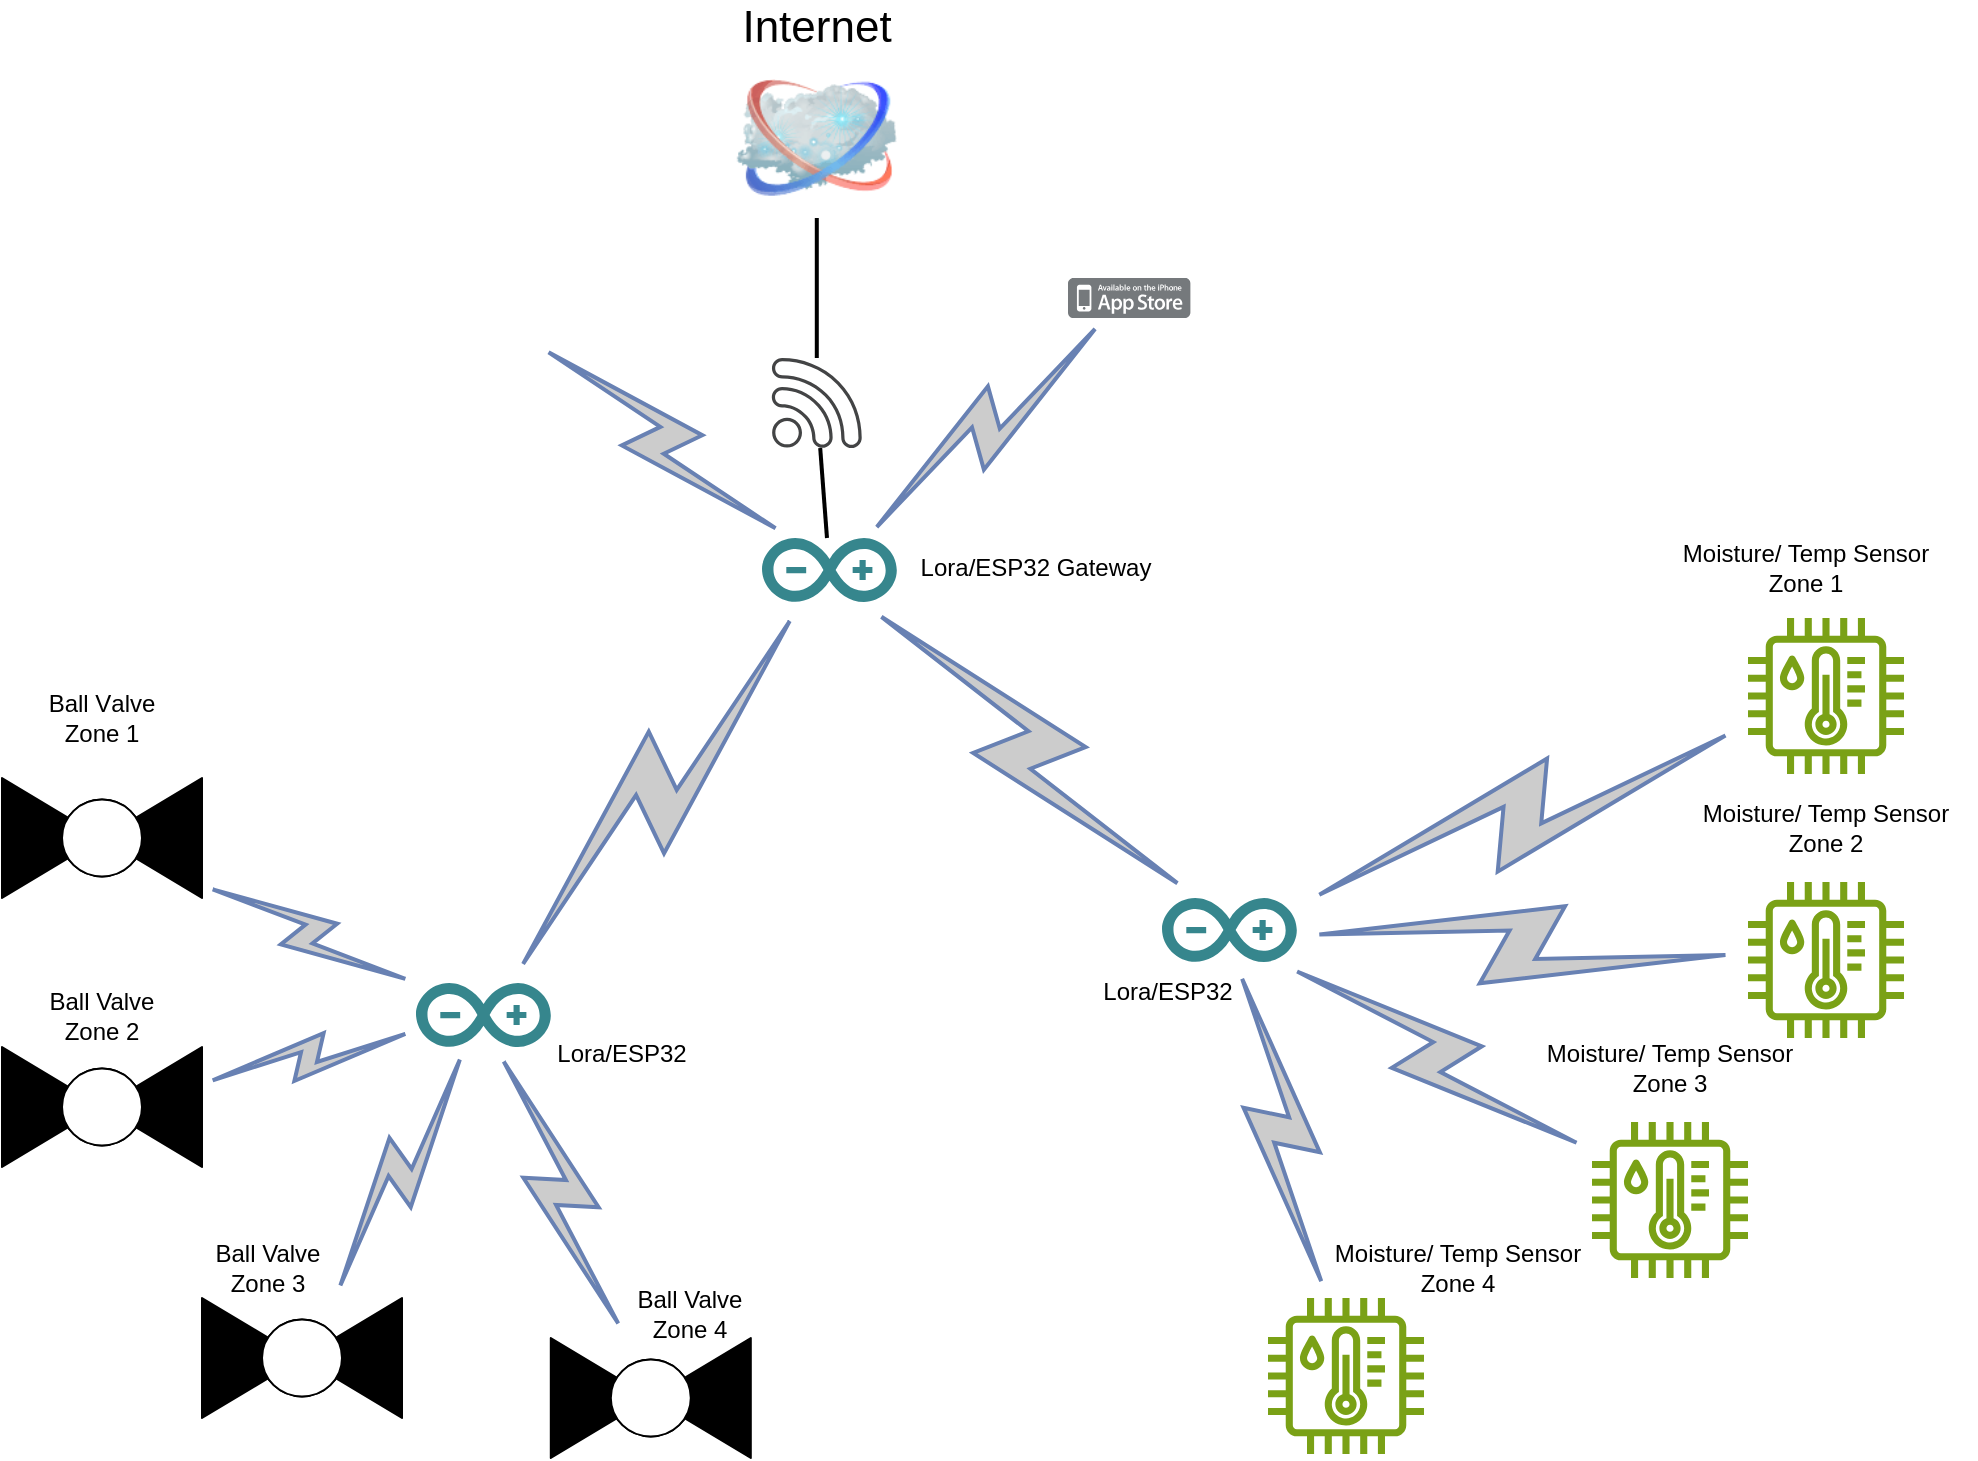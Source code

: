 <mxfile version="24.6.4" type="github">
  <diagram name="Page-1" id="55a83fd1-7818-8e21-69c5-c3457e3827bb">
    <mxGraphModel dx="2074" dy="1132" grid="1" gridSize="10" guides="1" tooltips="1" connect="1" arrows="1" fold="1" page="1" pageScale="1" pageWidth="1100" pageHeight="850" background="none" math="0" shadow="0">
      <root>
        <mxCell id="0" />
        <mxCell id="1" parent="0" />
        <mxCell id="69ecfefc5c41e42c-2" value="Internet" style="image;html=1;labelBackgroundColor=#ffffff;image=img/lib/clip_art/networking/Cloud_128x128.png;rounded=1;shadow=0;comic=0;strokeWidth=2;fontSize=22;labelPosition=center;verticalLabelPosition=top;align=center;verticalAlign=bottom;" parent="1" vertex="1">
          <mxGeometry x="464.4" y="80" width="80" height="80" as="geometry" />
        </mxCell>
        <mxCell id="69ecfefc5c41e42c-19" style="edgeStyle=none;rounded=0;html=1;labelBackgroundColor=none;endArrow=none;strokeWidth=2;fontFamily=Verdana;fontSize=22" parent="1" source="Iyt7lewTMl7ZF7CY6FgI-37" target="69ecfefc5c41e42c-2" edge="1">
          <mxGeometry relative="1" as="geometry">
            <mxPoint x="510" y="290" as="sourcePoint" />
          </mxGeometry>
        </mxCell>
        <mxCell id="69ecfefc5c41e42c-13" value="" style="html=1;fillColor=#CCCCCC;strokeColor=#6881B3;gradientColor=none;gradientDirection=north;strokeWidth=2;shape=mxgraph.networks.comm_link_edge;html=1;labelBackgroundColor=none;endArrow=none;fontFamily=Verdana;fontSize=22;fontColor=#000000;" parent="1" source="Iyt7lewTMl7ZF7CY6FgI-2" target="Iyt7lewTMl7ZF7CY6FgI-1" edge="1">
          <mxGeometry width="100" height="100" relative="1" as="geometry">
            <mxPoint x="211.49" y="742.5" as="sourcePoint" />
            <mxPoint x="312.51" y="577.5" as="targetPoint" />
          </mxGeometry>
        </mxCell>
        <mxCell id="69ecfefc5c41e42c-14" value="" style="html=1;fillColor=#CCCCCC;strokeColor=#6881B3;gradientColor=none;gradientDirection=north;strokeWidth=2;shape=mxgraph.networks.comm_link_edge;html=1;labelBackgroundColor=none;endArrow=none;fontFamily=Verdana;fontSize=22;fontColor=#000000;" parent="1" source="Iyt7lewTMl7ZF7CY6FgI-3" target="Iyt7lewTMl7ZF7CY6FgI-1" edge="1">
          <mxGeometry width="100" height="100" relative="1" as="geometry">
            <mxPoint x="361.894" y="732.5" as="sourcePoint" />
            <mxPoint x="342.106" y="577.5" as="targetPoint" />
          </mxGeometry>
        </mxCell>
        <mxCell id="69ecfefc5c41e42c-15" value="" style="html=1;fillColor=#CCCCCC;strokeColor=#6881B3;gradientColor=none;gradientDirection=north;strokeWidth=2;shape=mxgraph.networks.comm_link_edge;html=1;labelBackgroundColor=none;endArrow=none;fontFamily=Verdana;fontSize=22;fontColor=#000000;" parent="1" source="Iyt7lewTMl7ZF7CY6FgI-4" target="Iyt7lewTMl7ZF7CY6FgI-1" edge="1">
          <mxGeometry width="100" height="100" relative="1" as="geometry">
            <mxPoint x="557" y="710.962" as="sourcePoint" />
            <mxPoint x="377" y="569.038" as="targetPoint" />
          </mxGeometry>
        </mxCell>
        <mxCell id="69ecfefc5c41e42c-16" value="" style="html=1;fillColor=#CCCCCC;strokeColor=#6881B3;gradientColor=none;gradientDirection=north;strokeWidth=2;shape=mxgraph.networks.comm_link_edge;html=1;labelBackgroundColor=none;endArrow=none;fontFamily=Verdana;fontSize=22;fontColor=#000000;" parent="1" source="Iyt7lewTMl7ZF7CY6FgI-5" target="Iyt7lewTMl7ZF7CY6FgI-1" edge="1">
          <mxGeometry width="100" height="100" relative="1" as="geometry">
            <mxPoint x="627" y="612.197" as="sourcePoint" />
            <mxPoint x="377" y="547.803" as="targetPoint" />
          </mxGeometry>
        </mxCell>
        <mxCell id="Iyt7lewTMl7ZF7CY6FgI-1" value="" style="dashed=0;outlineConnect=0;html=1;align=center;labelPosition=center;verticalLabelPosition=bottom;verticalAlign=top;shape=mxgraph.weblogos.arduino;fillColor=#36868D;strokeColor=none" vertex="1" parent="1">
          <mxGeometry x="304" y="542.5" width="67.4" height="32" as="geometry" />
        </mxCell>
        <mxCell id="Iyt7lewTMl7ZF7CY6FgI-2" value="" style="verticalLabelPosition=bottom;align=center;html=1;verticalAlign=top;pointerEvents=1;dashed=0;shape=mxgraph.pid2valves.valve;valveType=ball;defState=closed" vertex="1" parent="1">
          <mxGeometry x="97" y="440" width="100" height="60" as="geometry" />
        </mxCell>
        <mxCell id="Iyt7lewTMl7ZF7CY6FgI-3" value="" style="verticalLabelPosition=bottom;align=center;html=1;verticalAlign=top;pointerEvents=1;dashed=0;shape=mxgraph.pid2valves.valve;valveType=ball;defState=closed" vertex="1" parent="1">
          <mxGeometry x="97" y="574.5" width="100" height="60" as="geometry" />
        </mxCell>
        <mxCell id="Iyt7lewTMl7ZF7CY6FgI-4" value="" style="verticalLabelPosition=bottom;align=center;html=1;verticalAlign=top;pointerEvents=1;dashed=0;shape=mxgraph.pid2valves.valve;valveType=ball;defState=closed" vertex="1" parent="1">
          <mxGeometry x="197" y="700" width="100" height="60" as="geometry" />
        </mxCell>
        <mxCell id="Iyt7lewTMl7ZF7CY6FgI-5" value="" style="verticalLabelPosition=bottom;align=center;html=1;verticalAlign=top;pointerEvents=1;dashed=0;shape=mxgraph.pid2valves.valve;valveType=ball;defState=closed" vertex="1" parent="1">
          <mxGeometry x="371.4" y="720" width="100" height="60" as="geometry" />
        </mxCell>
        <mxCell id="Iyt7lewTMl7ZF7CY6FgI-6" value="" style="dashed=0;outlineConnect=0;html=1;align=center;labelPosition=center;verticalLabelPosition=bottom;verticalAlign=top;shape=mxgraph.weblogos.arduino;fillColor=#36868D;strokeColor=none" vertex="1" parent="1">
          <mxGeometry x="477" y="320" width="67.4" height="32" as="geometry" />
        </mxCell>
        <mxCell id="Iyt7lewTMl7ZF7CY6FgI-7" value="" style="dashed=0;outlineConnect=0;html=1;align=center;labelPosition=center;verticalLabelPosition=bottom;verticalAlign=top;shape=mxgraph.weblogos.app_store_iphone;fillColor=#75797C;strokeColor=none" vertex="1" parent="1">
          <mxGeometry x="630" y="190" width="61.2" height="20" as="geometry" />
        </mxCell>
        <mxCell id="Iyt7lewTMl7ZF7CY6FgI-8" value="" style="html=1;fillColor=#CCCCCC;strokeColor=#6881B3;gradientColor=none;gradientDirection=north;strokeWidth=2;shape=mxgraph.networks.comm_link_edge;html=1;labelBackgroundColor=none;endArrow=none;fontFamily=Verdana;fontSize=22;fontColor=#000000;" edge="1" parent="1" source="Iyt7lewTMl7ZF7CY6FgI-7" target="Iyt7lewTMl7ZF7CY6FgI-6">
          <mxGeometry width="100" height="100" relative="1" as="geometry">
            <mxPoint x="680" y="320" as="sourcePoint" />
            <mxPoint x="430" y="255.606" as="targetPoint" />
          </mxGeometry>
        </mxCell>
        <mxCell id="Iyt7lewTMl7ZF7CY6FgI-9" value="" style="shape=image;html=1;verticalAlign=top;verticalLabelPosition=bottom;labelBackgroundColor=#ffffff;imageAspect=0;aspect=fixed;image=https://cdn2.iconfinder.com/data/icons/weather-color-2/500/weather-32-128.png" vertex="1" parent="1">
          <mxGeometry x="260" y="130" width="104" height="104" as="geometry" />
        </mxCell>
        <mxCell id="Iyt7lewTMl7ZF7CY6FgI-10" value="" style="html=1;fillColor=#CCCCCC;strokeColor=#6881B3;gradientColor=none;gradientDirection=north;strokeWidth=2;shape=mxgraph.networks.comm_link_edge;html=1;labelBackgroundColor=none;endArrow=none;fontFamily=Verdana;fontSize=22;fontColor=#000000;" edge="1" parent="1" source="Iyt7lewTMl7ZF7CY6FgI-9" target="Iyt7lewTMl7ZF7CY6FgI-6">
          <mxGeometry width="100" height="100" relative="1" as="geometry">
            <mxPoint x="350" y="330" as="sourcePoint" />
            <mxPoint x="267" y="410" as="targetPoint" />
          </mxGeometry>
        </mxCell>
        <mxCell id="Iyt7lewTMl7ZF7CY6FgI-11" value="" style="dashed=0;outlineConnect=0;html=1;align=center;labelPosition=center;verticalLabelPosition=bottom;verticalAlign=top;shape=mxgraph.weblogos.arduino;fillColor=#36868D;strokeColor=none" vertex="1" parent="1">
          <mxGeometry x="677" y="500" width="67.4" height="32" as="geometry" />
        </mxCell>
        <mxCell id="Iyt7lewTMl7ZF7CY6FgI-12" value="" style="html=1;fillColor=#CCCCCC;strokeColor=#6881B3;gradientColor=none;gradientDirection=north;strokeWidth=2;shape=mxgraph.networks.comm_link_edge;html=1;labelBackgroundColor=none;endArrow=none;fontFamily=Verdana;fontSize=22;fontColor=#000000;" edge="1" parent="1" source="Iyt7lewTMl7ZF7CY6FgI-20" target="Iyt7lewTMl7ZF7CY6FgI-11">
          <mxGeometry width="100" height="100" relative="1" as="geometry">
            <mxPoint x="900" y="650" as="sourcePoint" />
            <mxPoint x="714" y="400" as="targetPoint" />
          </mxGeometry>
        </mxCell>
        <mxCell id="Iyt7lewTMl7ZF7CY6FgI-14" value="" style="html=1;fillColor=#CCCCCC;strokeColor=#6881B3;gradientColor=none;gradientDirection=north;strokeWidth=2;shape=mxgraph.networks.comm_link_edge;html=1;labelBackgroundColor=none;endArrow=none;fontFamily=Verdana;fontSize=22;fontColor=#000000;" edge="1" parent="1" source="Iyt7lewTMl7ZF7CY6FgI-19" target="Iyt7lewTMl7ZF7CY6FgI-11">
          <mxGeometry width="100" height="100" relative="1" as="geometry">
            <mxPoint x="980" y="530" as="sourcePoint" />
            <mxPoint x="810" y="350" as="targetPoint" />
          </mxGeometry>
        </mxCell>
        <mxCell id="Iyt7lewTMl7ZF7CY6FgI-15" value="" style="html=1;fillColor=#CCCCCC;strokeColor=#6881B3;gradientColor=none;gradientDirection=north;strokeWidth=2;shape=mxgraph.networks.comm_link_edge;html=1;labelBackgroundColor=none;endArrow=none;fontFamily=Verdana;fontSize=22;fontColor=#000000;" edge="1" parent="1" source="Iyt7lewTMl7ZF7CY6FgI-18" target="Iyt7lewTMl7ZF7CY6FgI-11">
          <mxGeometry width="100" height="100" relative="1" as="geometry">
            <mxPoint x="960" y="416.557" as="sourcePoint" />
            <mxPoint x="744.4" y="494.999" as="targetPoint" />
          </mxGeometry>
        </mxCell>
        <mxCell id="Iyt7lewTMl7ZF7CY6FgI-16" value="" style="html=1;fillColor=#CCCCCC;strokeColor=#6881B3;gradientColor=none;gradientDirection=north;strokeWidth=2;shape=mxgraph.networks.comm_link_edge;html=1;labelBackgroundColor=none;endArrow=none;fontFamily=Verdana;fontSize=22;fontColor=#000000;" edge="1" parent="1" source="Iyt7lewTMl7ZF7CY6FgI-21" target="Iyt7lewTMl7ZF7CY6FgI-11">
          <mxGeometry width="100" height="100" relative="1" as="geometry">
            <mxPoint x="680" y="700" as="sourcePoint" />
            <mxPoint x="830" y="452" as="targetPoint" />
          </mxGeometry>
        </mxCell>
        <mxCell id="Iyt7lewTMl7ZF7CY6FgI-18" value="" style="sketch=0;outlineConnect=0;fontColor=#232F3E;gradientColor=none;fillColor=#7AA116;strokeColor=none;dashed=0;verticalLabelPosition=bottom;verticalAlign=top;align=center;html=1;fontSize=12;fontStyle=0;aspect=fixed;pointerEvents=1;shape=mxgraph.aws4.iot_thing_temperature_humidity_sensor;" vertex="1" parent="1">
          <mxGeometry x="970" y="360" width="78" height="78" as="geometry" />
        </mxCell>
        <mxCell id="Iyt7lewTMl7ZF7CY6FgI-19" value="" style="sketch=0;outlineConnect=0;fontColor=#232F3E;gradientColor=none;fillColor=#7AA116;strokeColor=none;dashed=0;verticalLabelPosition=bottom;verticalAlign=top;align=center;html=1;fontSize=12;fontStyle=0;aspect=fixed;pointerEvents=1;shape=mxgraph.aws4.iot_thing_temperature_humidity_sensor;" vertex="1" parent="1">
          <mxGeometry x="970" y="492" width="78" height="78" as="geometry" />
        </mxCell>
        <mxCell id="Iyt7lewTMl7ZF7CY6FgI-20" value="" style="sketch=0;outlineConnect=0;fontColor=#232F3E;gradientColor=none;fillColor=#7AA116;strokeColor=none;dashed=0;verticalLabelPosition=bottom;verticalAlign=top;align=center;html=1;fontSize=12;fontStyle=0;aspect=fixed;pointerEvents=1;shape=mxgraph.aws4.iot_thing_temperature_humidity_sensor;" vertex="1" parent="1">
          <mxGeometry x="892" y="612" width="78" height="78" as="geometry" />
        </mxCell>
        <mxCell id="Iyt7lewTMl7ZF7CY6FgI-21" value="" style="sketch=0;outlineConnect=0;fontColor=#232F3E;gradientColor=none;fillColor=#7AA116;strokeColor=none;dashed=0;verticalLabelPosition=bottom;verticalAlign=top;align=center;html=1;fontSize=12;fontStyle=0;aspect=fixed;pointerEvents=1;shape=mxgraph.aws4.iot_thing_temperature_humidity_sensor;" vertex="1" parent="1">
          <mxGeometry x="730" y="700" width="78" height="78" as="geometry" />
        </mxCell>
        <mxCell id="Iyt7lewTMl7ZF7CY6FgI-23" value="" style="html=1;fillColor=#CCCCCC;strokeColor=#6881B3;gradientColor=none;gradientDirection=north;strokeWidth=2;shape=mxgraph.networks.comm_link_edge;html=1;labelBackgroundColor=none;endArrow=none;fontFamily=Verdana;fontSize=22;fontColor=#000000;" edge="1" parent="1" source="Iyt7lewTMl7ZF7CY6FgI-6" target="Iyt7lewTMl7ZF7CY6FgI-1">
          <mxGeometry width="100" height="100" relative="1" as="geometry">
            <mxPoint x="636" y="412" as="sourcePoint" />
            <mxPoint x="420" y="498" as="targetPoint" />
          </mxGeometry>
        </mxCell>
        <mxCell id="Iyt7lewTMl7ZF7CY6FgI-24" value="" style="html=1;fillColor=#CCCCCC;strokeColor=#6881B3;gradientColor=none;gradientDirection=north;strokeWidth=2;shape=mxgraph.networks.comm_link_edge;html=1;labelBackgroundColor=none;endArrow=none;fontFamily=Verdana;fontSize=22;fontColor=#000000;" edge="1" parent="1" source="Iyt7lewTMl7ZF7CY6FgI-6" target="Iyt7lewTMl7ZF7CY6FgI-11">
          <mxGeometry width="100" height="100" relative="1" as="geometry">
            <mxPoint x="693" y="370" as="sourcePoint" />
            <mxPoint x="477" y="456" as="targetPoint" />
          </mxGeometry>
        </mxCell>
        <mxCell id="Iyt7lewTMl7ZF7CY6FgI-25" value="Moisture/ Temp Sensor Zone 1" style="text;strokeColor=none;align=center;fillColor=none;html=1;verticalAlign=middle;whiteSpace=wrap;rounded=0;" vertex="1" parent="1">
          <mxGeometry x="924" y="320" width="150" height="30" as="geometry" />
        </mxCell>
        <mxCell id="Iyt7lewTMl7ZF7CY6FgI-26" value="Moisture/ Temp Sensor Zone 2" style="text;strokeColor=none;align=center;fillColor=none;html=1;verticalAlign=middle;whiteSpace=wrap;rounded=0;" vertex="1" parent="1">
          <mxGeometry x="934" y="450" width="150" height="30" as="geometry" />
        </mxCell>
        <mxCell id="Iyt7lewTMl7ZF7CY6FgI-27" value="Moisture/ Temp Sensor Zone 3" style="text;strokeColor=none;align=center;fillColor=none;html=1;verticalAlign=middle;whiteSpace=wrap;rounded=0;" vertex="1" parent="1">
          <mxGeometry x="856" y="570" width="150" height="30" as="geometry" />
        </mxCell>
        <mxCell id="Iyt7lewTMl7ZF7CY6FgI-28" value="Moisture/ Temp Sensor Zone 4" style="text;strokeColor=none;align=center;fillColor=none;html=1;verticalAlign=middle;whiteSpace=wrap;rounded=0;" vertex="1" parent="1">
          <mxGeometry x="750" y="670" width="150" height="30" as="geometry" />
        </mxCell>
        <mxCell id="Iyt7lewTMl7ZF7CY6FgI-29" value="Ball V&lt;span style=&quot;color: rgba(0, 0, 0, 0); font-family: monospace; font-size: 0px; text-align: start; text-wrap: nowrap;&quot;&gt;%3CmxGraphModel%3E%3Croot%3E%3CmxCell%20id%3D%220%22%2F%3E%3CmxCell%20id%3D%221%22%20parent%3D%220%22%2F%3E%3CmxCell%20id%3D%222%22%20value%3D%22Lora%2FESP32%22%20style%3D%22text%3BstrokeColor%3Dnone%3Balign%3Dcenter%3BfillColor%3Dnone%3Bhtml%3D1%3BverticalAlign%3Dmiddle%3BwhiteSpace%3Dwrap%3Brounded%3D0%3B%22%20vertex%3D%221%22%20parent%3D%221%22%3E%3CmxGeometry%20x%3D%22520%22%20y%3D%22522%22%20width%3D%22140%22%20height%3D%2230%22%20as%3D%22geometry%22%2F%3E%3C%2FmxCell%3E%3C%2Froot%3E%3C%2FmxGraphModel%3EV&lt;/span&gt;alve Zone 1" style="text;strokeColor=none;align=center;fillColor=none;html=1;verticalAlign=middle;whiteSpace=wrap;rounded=0;" vertex="1" parent="1">
          <mxGeometry x="117" y="395" width="60" height="30" as="geometry" />
        </mxCell>
        <mxCell id="Iyt7lewTMl7ZF7CY6FgI-30" value="Ball Valve Zone 2" style="text;strokeColor=none;align=center;fillColor=none;html=1;verticalAlign=middle;whiteSpace=wrap;rounded=0;" vertex="1" parent="1">
          <mxGeometry x="117" y="543.5" width="60" height="30" as="geometry" />
        </mxCell>
        <mxCell id="Iyt7lewTMl7ZF7CY6FgI-31" value="Ball Valve Zone 3" style="text;strokeColor=none;align=center;fillColor=none;html=1;verticalAlign=middle;whiteSpace=wrap;rounded=0;" vertex="1" parent="1">
          <mxGeometry x="200" y="670" width="60" height="30" as="geometry" />
        </mxCell>
        <mxCell id="Iyt7lewTMl7ZF7CY6FgI-32" value="Ball Valve Zone 4" style="text;strokeColor=none;align=center;fillColor=none;html=1;verticalAlign=middle;whiteSpace=wrap;rounded=0;" vertex="1" parent="1">
          <mxGeometry x="411.4" y="692.5" width="60" height="30" as="geometry" />
        </mxCell>
        <mxCell id="Iyt7lewTMl7ZF7CY6FgI-33" value="Lora/ESP32 Gateway" style="text;strokeColor=none;align=center;fillColor=none;html=1;verticalAlign=middle;whiteSpace=wrap;rounded=0;" vertex="1" parent="1">
          <mxGeometry x="544.4" y="320" width="140" height="30" as="geometry" />
        </mxCell>
        <mxCell id="Iyt7lewTMl7ZF7CY6FgI-34" value="Lora/ESP32" style="text;strokeColor=none;align=center;fillColor=none;html=1;verticalAlign=middle;whiteSpace=wrap;rounded=0;" vertex="1" parent="1">
          <mxGeometry x="610" y="532" width="140" height="30" as="geometry" />
        </mxCell>
        <mxCell id="Iyt7lewTMl7ZF7CY6FgI-35" value="Lora/ESP32" style="text;strokeColor=none;align=center;fillColor=none;html=1;verticalAlign=middle;whiteSpace=wrap;rounded=0;" vertex="1" parent="1">
          <mxGeometry x="337" y="562.5" width="140" height="30" as="geometry" />
        </mxCell>
        <mxCell id="Iyt7lewTMl7ZF7CY6FgI-36" value="" style="edgeStyle=none;rounded=0;html=1;labelBackgroundColor=none;endArrow=none;strokeWidth=2;fontFamily=Verdana;fontSize=22" edge="1" parent="1" source="Iyt7lewTMl7ZF7CY6FgI-6" target="Iyt7lewTMl7ZF7CY6FgI-37">
          <mxGeometry relative="1" as="geometry">
            <mxPoint x="510" y="310" as="sourcePoint" />
            <mxPoint x="506" y="190" as="targetPoint" />
          </mxGeometry>
        </mxCell>
        <mxCell id="Iyt7lewTMl7ZF7CY6FgI-37" value="" style="sketch=0;pointerEvents=1;shadow=0;dashed=0;html=1;strokeColor=none;fillColor=#434445;aspect=fixed;labelPosition=center;verticalLabelPosition=bottom;verticalAlign=top;align=center;outlineConnect=0;shape=mxgraph.vvd.wi_fi;" vertex="1" parent="1">
          <mxGeometry x="481.9" y="230" width="45" height="45" as="geometry" />
        </mxCell>
      </root>
    </mxGraphModel>
  </diagram>
</mxfile>
